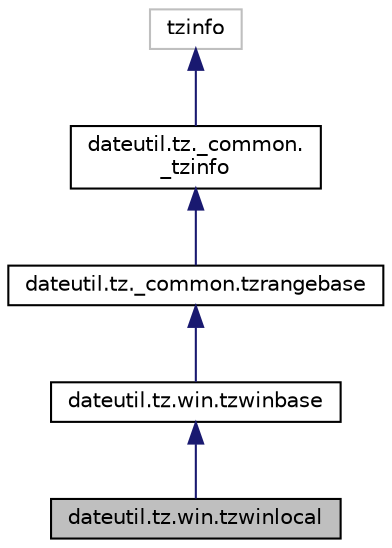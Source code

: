 digraph "dateutil.tz.win.tzwinlocal"
{
 // LATEX_PDF_SIZE
  edge [fontname="Helvetica",fontsize="10",labelfontname="Helvetica",labelfontsize="10"];
  node [fontname="Helvetica",fontsize="10",shape=record];
  Node1 [label="dateutil.tz.win.tzwinlocal",height=0.2,width=0.4,color="black", fillcolor="grey75", style="filled", fontcolor="black",tooltip=" "];
  Node2 -> Node1 [dir="back",color="midnightblue",fontsize="10",style="solid"];
  Node2 [label="dateutil.tz.win.tzwinbase",height=0.2,width=0.4,color="black", fillcolor="white", style="filled",URL="$classdateutil_1_1tz_1_1win_1_1tzwinbase.html",tooltip=" "];
  Node3 -> Node2 [dir="back",color="midnightblue",fontsize="10",style="solid"];
  Node3 [label="dateutil.tz._common.tzrangebase",height=0.2,width=0.4,color="black", fillcolor="white", style="filled",URL="$classdateutil_1_1tz_1_1__common_1_1tzrangebase.html",tooltip=" "];
  Node4 -> Node3 [dir="back",color="midnightblue",fontsize="10",style="solid"];
  Node4 [label="dateutil.tz._common.\l_tzinfo",height=0.2,width=0.4,color="black", fillcolor="white", style="filled",URL="$classdateutil_1_1tz_1_1__common_1_1__tzinfo.html",tooltip=" "];
  Node5 -> Node4 [dir="back",color="midnightblue",fontsize="10",style="solid"];
  Node5 [label="tzinfo",height=0.2,width=0.4,color="grey75", fillcolor="white", style="filled",tooltip=" "];
}

